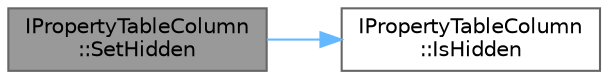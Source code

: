 digraph "IPropertyTableColumn::SetHidden"
{
 // INTERACTIVE_SVG=YES
 // LATEX_PDF_SIZE
  bgcolor="transparent";
  edge [fontname=Helvetica,fontsize=10,labelfontname=Helvetica,labelfontsize=10];
  node [fontname=Helvetica,fontsize=10,shape=box,height=0.2,width=0.4];
  rankdir="LR";
  Node1 [id="Node000001",label="IPropertyTableColumn\l::SetHidden",height=0.2,width=0.4,color="gray40", fillcolor="grey60", style="filled", fontcolor="black",tooltip=" "];
  Node1 -> Node2 [id="edge1_Node000001_Node000002",color="steelblue1",style="solid",tooltip=" "];
  Node2 [id="Node000002",label="IPropertyTableColumn\l::IsHidden",height=0.2,width=0.4,color="grey40", fillcolor="white", style="filled",URL="$d6/dbc/classIPropertyTableColumn.html#a8286d6a4e2a9d92baa444467c6dcd2c5",tooltip=" "];
}
